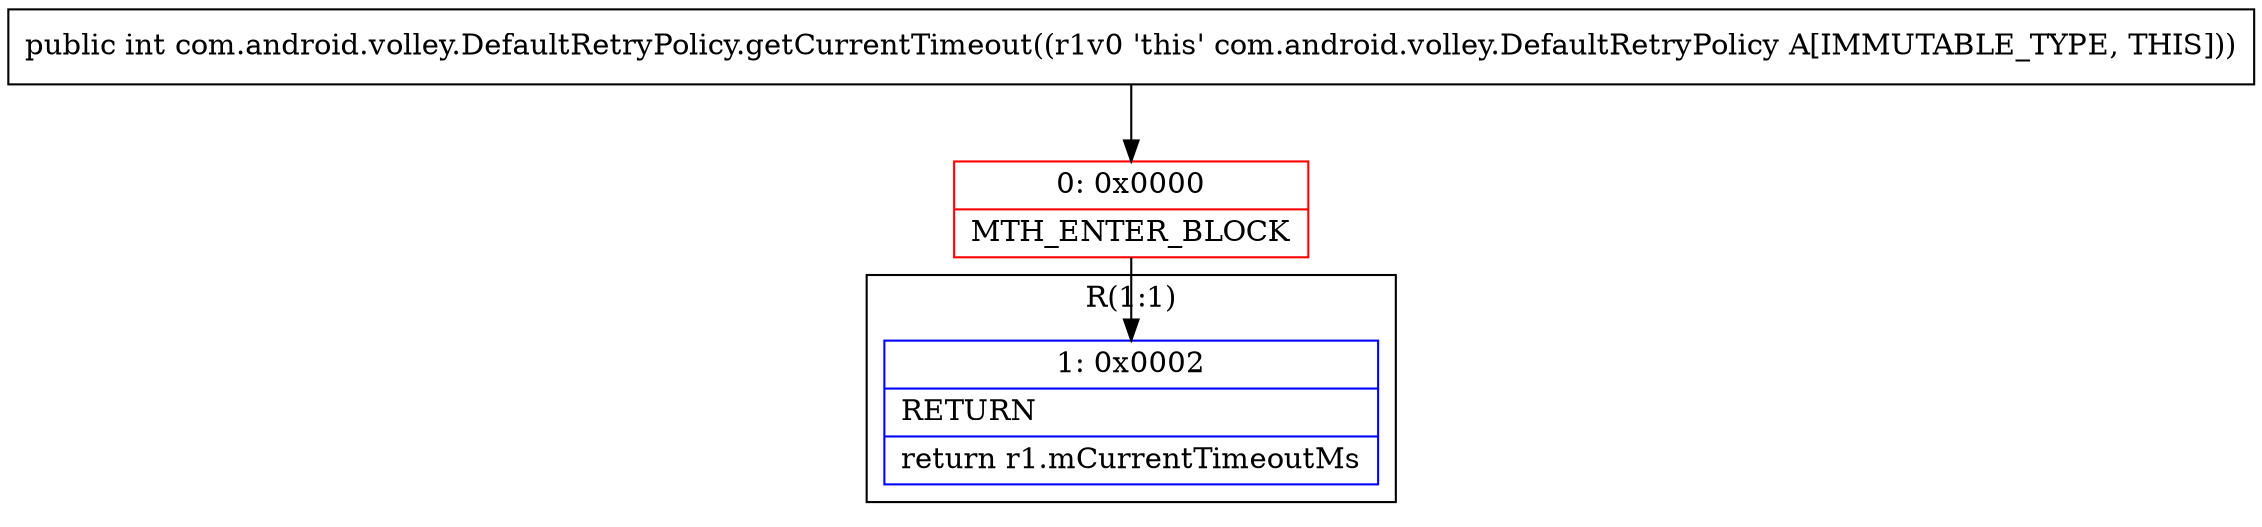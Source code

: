 digraph "CFG forcom.android.volley.DefaultRetryPolicy.getCurrentTimeout()I" {
subgraph cluster_Region_345717814 {
label = "R(1:1)";
node [shape=record,color=blue];
Node_1 [shape=record,label="{1\:\ 0x0002|RETURN\l|return r1.mCurrentTimeoutMs\l}"];
}
Node_0 [shape=record,color=red,label="{0\:\ 0x0000|MTH_ENTER_BLOCK\l}"];
MethodNode[shape=record,label="{public int com.android.volley.DefaultRetryPolicy.getCurrentTimeout((r1v0 'this' com.android.volley.DefaultRetryPolicy A[IMMUTABLE_TYPE, THIS])) }"];
MethodNode -> Node_0;
Node_0 -> Node_1;
}

